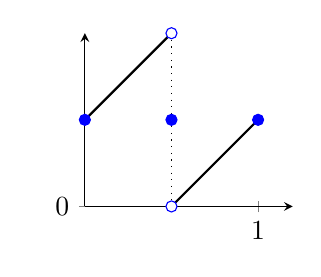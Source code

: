 \pgfplotsset{soldot/.style={color=blue,only marks,mark=*}}
\pgfplotsset{holdot/.style={color=blue,fill=white,only marks,mark=*}}

\begin{tikzpicture}
\begin{axis}[
  x=22mm,
  y=22mm,
  xmax=1.2,
  xtick={1},
  ytick={0},
  axis lines = left,
]
\addplot[domain=0:0.5, thick] {x+0.5};
\addplot[domain=0.5:1, thick] {x-0.5};
\draw[dotted] (axis cs:0.5,1) -- (axis cs:0.5,0);
\addplot[holdot] coordinates{(0.5,1)(0.5,0)};
\addplot[soldot] coordinates{(0.5,0.5)(1,0.5)(0,0.5)};
\end{axis}
\end{tikzpicture}
